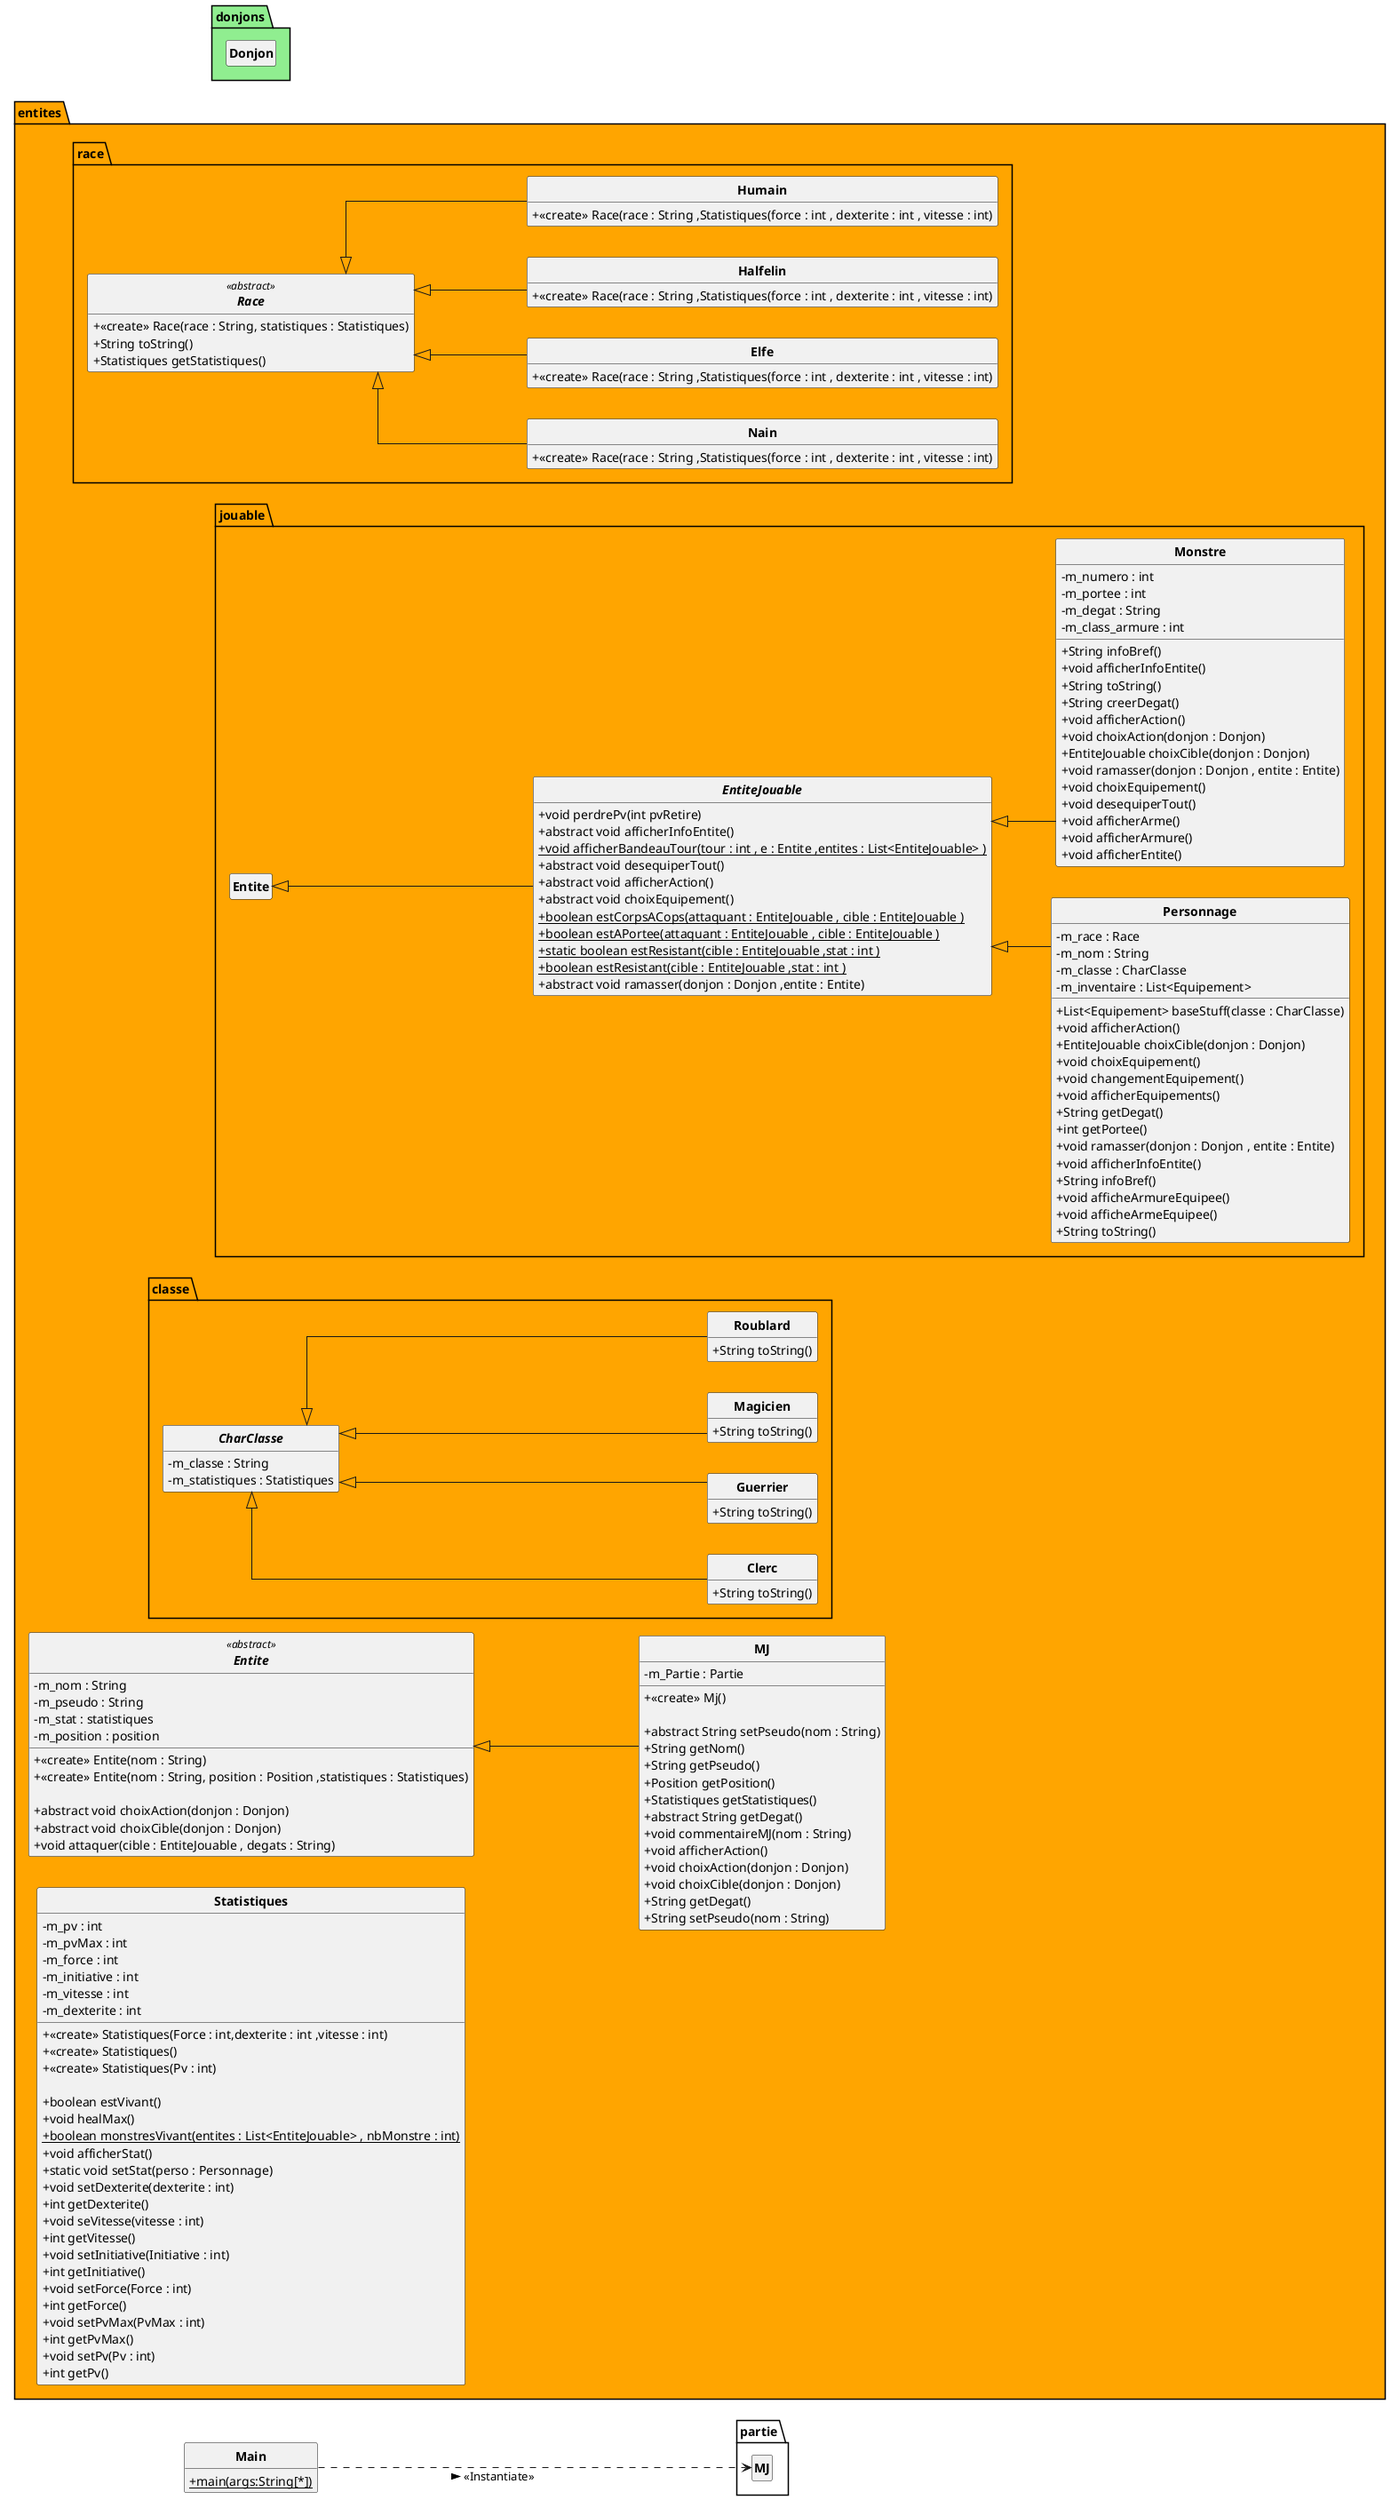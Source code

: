 @startuml
skinparam classAttributeIconSize 0
skinparam classFontStyle Bold
left to right direction
skinparam style strictuml
hide empty members
skinparam linetype ortho
class Main
{
    +{static} main(args:String[*])
}
Main .-> partie.MJ : <<Instantiate>> >
package entites #Orange{
    package race{
        abstract class Race <<abstract>>{
            +<<create>> Race(race : String, statistiques : Statistiques)
            +String toString()
            +Statistiques getStatistiques()
        }
        class Nain extends Race{
            +<<create>> Race(race : String ,Statistiques(force : int , dexterite : int , vitesse : int)
        }
        class Elfe extends Race{
            +<<create>> Race(race : String ,Statistiques(force : int , dexterite : int , vitesse : int)
        }
        class Halfelin extends Race{
            +<<create>> Race(race : String ,Statistiques(force : int , dexterite : int , vitesse : int)
        }
        class Humain extends Race{
            +<<create>> Race(race : String ,Statistiques(force : int , dexterite : int , vitesse : int)
        }


    }
    abstract class Entite <<abstract>>{
      -m_nom : String
      -m_pseudo : String
      -m_stat : statistiques
      -m_position : position

      +<<create>> Entite(nom : String)
      +<<create>> Entite(nom : String, position : Position ,statistiques : Statistiques)

      + abstract void choixAction(donjon : Donjon)
      + abstract void choixCible(donjon : Donjon)
      + void attaquer(cible : EntiteJouable , degats : String)
    }

    class MJ extends Entite {
     -m_Partie : Partie

     +<<create>> Mj()

     +abstract String setPseudo(nom : String)
     +String getNom()
     +String getPseudo()
     +Position getPosition()
     +Statistiques getStatistiques()
     +abstract String getDegat()
     +void commentaireMJ(nom : String)
     +void afficherAction()
     +void choixAction(donjon : Donjon)
     +void choixCible(donjon : Donjon)
     +String getDegat()
     +String setPseudo(nom : String)
    }

    class Statistiques{
        -m_pv : int
        -m_pvMax : int
        -m_force : int
        -m_initiative : int
        -m_vitesse : int
        -m_dexterite : int

        +<<create>> Statistiques(Force : int,dexterite : int ,vitesse : int)
        +<<create>> Statistiques()
        +<<create>> Statistiques(Pv : int)

        +boolean estVivant()
        +void healMax()
        +{static} boolean monstresVivant(entites : List<EntiteJouable> , nbMonstre : int)
        +void afficherStat()
        +static void setStat(perso : Personnage)
        +void setDexterite(dexterite : int)
        +int getDexterite()
        +void seVitesse(vitesse : int)
        +int getVitesse()
        +void setInitiative(Initiative : int)
        +int getInitiative()
        +void setForce(Force : int)
        +int getForce()
        +void setPvMax(PvMax : int)
        +int getPvMax()
        +void setPv(Pv : int)
        +int getPv()


    }

    package jouable{
        abstract class EntiteJouable extends Entite{
          +void perdrePv(int pvRetire)
          +abstract void afficherInfoEntite()
          +{static} void afficherBandeauTour(tour : int , e : Entite ,entites : List<EntiteJouable> )
          +abstract void desequiperTout()
          +abstract void afficherAction()
          +abstract void choixEquipement()
          +{static} boolean estCorpsACops(attaquant : EntiteJouable , cible : EntiteJouable )
          +{static} boolean estAPortee(attaquant : EntiteJouable , cible : EntiteJouable )
          +sta{static}tic boolean estResistant(cible : EntiteJouable ,stat : int )
          +{static} boolean estResistant(cible : EntiteJouable ,stat : int )
          +abstract void ramasser(donjon : Donjon ,entite : Entite)
        }

        class Personnage extends EntiteJouable{
            -m_race : Race
            -m_nom : String
            -m_classe : CharClasse
            -m_inventaire : List<Equipement>

            +List<Equipement> baseStuff(classe : CharClasse)
            +void afficherAction()
            +EntiteJouable choixCible(donjon : Donjon)
            +void choixEquipement()
            +void changementEquipement()
            +void afficherEquipements()
            +String getDegat()
            +int getPortee()
            +void ramasser(donjon : Donjon , entite : Entite)
            +void afficherInfoEntite()
            +String infoBref()
            +void afficheArmureEquipee()
            +void afficheArmeEquipee()
            +String toString()
        }
        class Monstre extends EntiteJouable{
            -m_numero : int
            -m_portee : int
            -m_degat : String
            -m_class_armure : int

            +String infoBref()
            +void afficherInfoEntite()
            +String toString()
            +String creerDegat()
            +void afficherAction()
            +void choixAction(donjon : Donjon)
            +EntiteJouable choixCible(donjon : Donjon)
            +void ramasser(donjon : Donjon , entite : Entite)
            +void choixEquipement()
            +void desequiperTout()
            +void afficherArme()
            +void afficherArmure()
            +void afficherEntite()
        }
    }
    package classe{
        abstract class CharClasse{
            -m_classe : String
            -m_statistiques : Statistiques
        }
        class Clerc extends CharClasse{
            +String toString()
        }
        class Guerrier extends CharClasse{
            +String toString()
        }
        class Magicien extends CharClasse{
            +String toString()
        }
        class Roublard extends CharClasse{
            +String toString()
        }
    }
}

package donjons #Lightgreen{
    class Donjon{

    }

@enduml